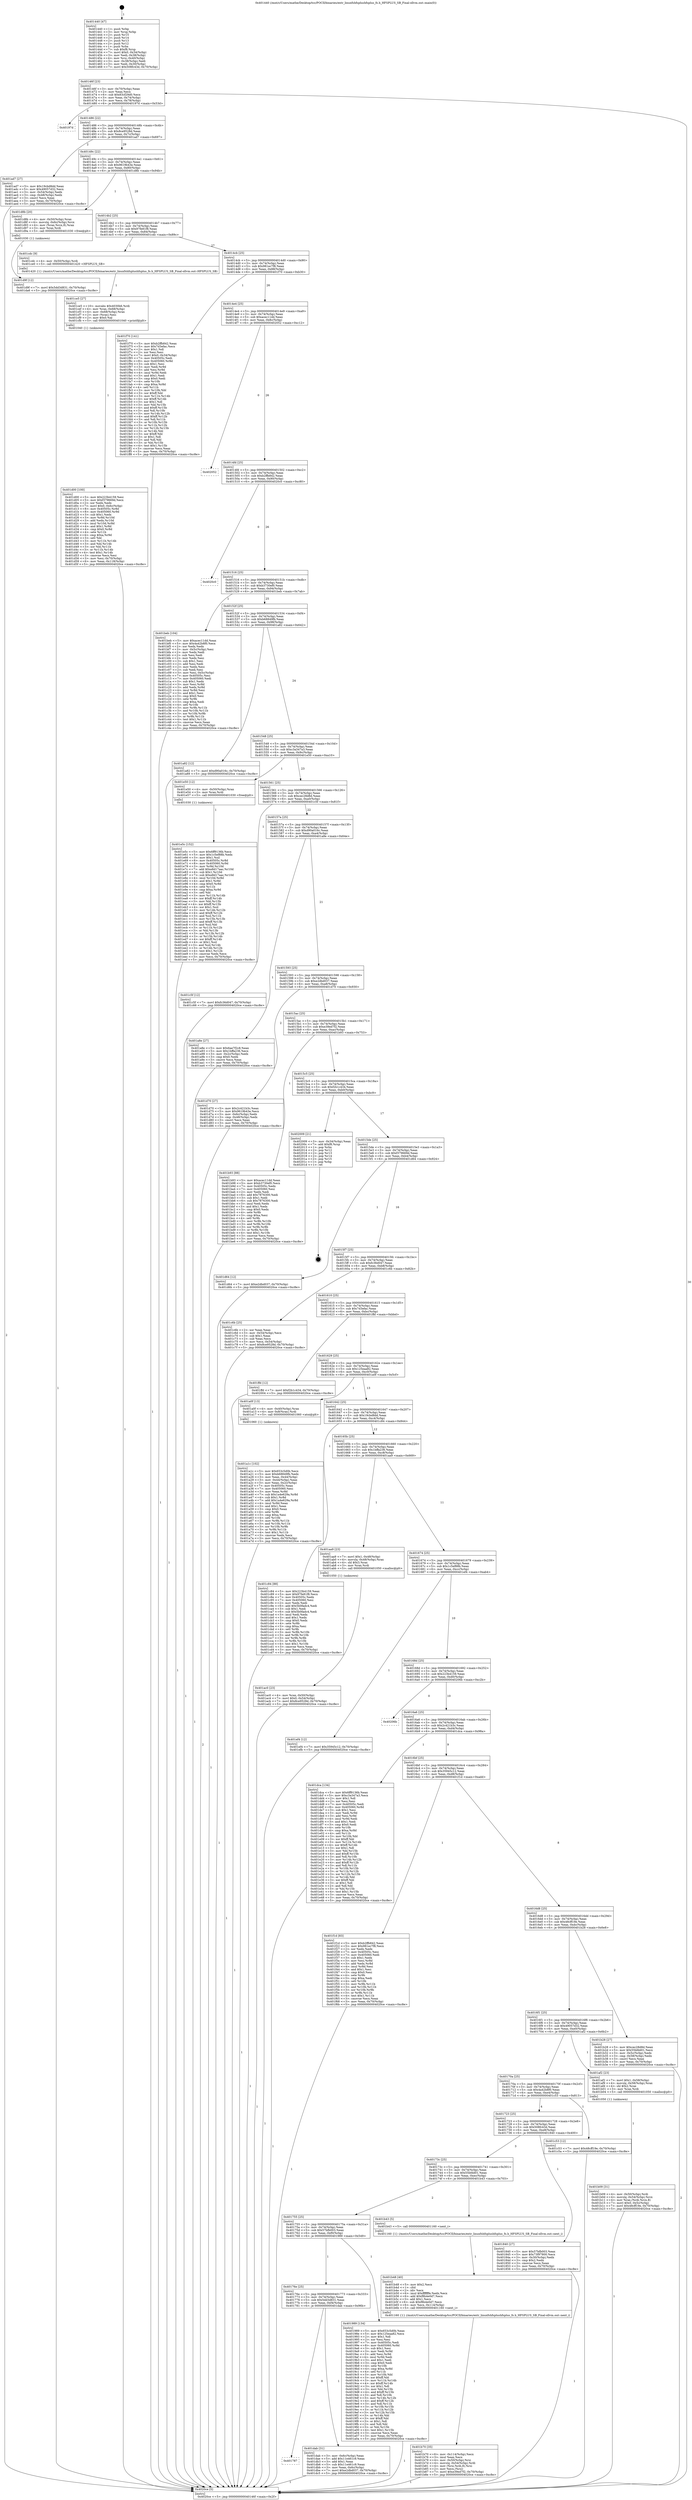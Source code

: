 digraph "0x401440" {
  label = "0x401440 (/mnt/c/Users/mathe/Desktop/tcc/POCII/binaries/extr_linuxfshfsplushfsplus_fs.h_HFSPLUS_SB_Final-ollvm.out::main(0))"
  labelloc = "t"
  node[shape=record]

  Entry [label="",width=0.3,height=0.3,shape=circle,fillcolor=black,style=filled]
  "0x40146f" [label="{
     0x40146f [23]\l
     | [instrs]\l
     &nbsp;&nbsp;0x40146f \<+3\>: mov -0x70(%rbp),%eax\l
     &nbsp;&nbsp;0x401472 \<+2\>: mov %eax,%ecx\l
     &nbsp;&nbsp;0x401474 \<+6\>: sub $0x83cf29d0,%ecx\l
     &nbsp;&nbsp;0x40147a \<+3\>: mov %eax,-0x74(%rbp)\l
     &nbsp;&nbsp;0x40147d \<+3\>: mov %ecx,-0x78(%rbp)\l
     &nbsp;&nbsp;0x401480 \<+6\>: je 000000000040197d \<main+0x53d\>\l
  }"]
  "0x40197d" [label="{
     0x40197d\l
  }", style=dashed]
  "0x401486" [label="{
     0x401486 [22]\l
     | [instrs]\l
     &nbsp;&nbsp;0x401486 \<+5\>: jmp 000000000040148b \<main+0x4b\>\l
     &nbsp;&nbsp;0x40148b \<+3\>: mov -0x74(%rbp),%eax\l
     &nbsp;&nbsp;0x40148e \<+5\>: sub $0x8ce9528d,%eax\l
     &nbsp;&nbsp;0x401493 \<+3\>: mov %eax,-0x7c(%rbp)\l
     &nbsp;&nbsp;0x401496 \<+6\>: je 0000000000401ad7 \<main+0x697\>\l
  }"]
  Exit [label="",width=0.3,height=0.3,shape=circle,fillcolor=black,style=filled,peripheries=2]
  "0x401ad7" [label="{
     0x401ad7 [27]\l
     | [instrs]\l
     &nbsp;&nbsp;0x401ad7 \<+5\>: mov $0x19cbd8dd,%eax\l
     &nbsp;&nbsp;0x401adc \<+5\>: mov $0x49057d32,%ecx\l
     &nbsp;&nbsp;0x401ae1 \<+3\>: mov -0x54(%rbp),%edx\l
     &nbsp;&nbsp;0x401ae4 \<+3\>: cmp -0x48(%rbp),%edx\l
     &nbsp;&nbsp;0x401ae7 \<+3\>: cmovl %ecx,%eax\l
     &nbsp;&nbsp;0x401aea \<+3\>: mov %eax,-0x70(%rbp)\l
     &nbsp;&nbsp;0x401aed \<+5\>: jmp 00000000004020ce \<main+0xc8e\>\l
  }"]
  "0x40149c" [label="{
     0x40149c [22]\l
     | [instrs]\l
     &nbsp;&nbsp;0x40149c \<+5\>: jmp 00000000004014a1 \<main+0x61\>\l
     &nbsp;&nbsp;0x4014a1 \<+3\>: mov -0x74(%rbp),%eax\l
     &nbsp;&nbsp;0x4014a4 \<+5\>: sub $0x9619b43e,%eax\l
     &nbsp;&nbsp;0x4014a9 \<+3\>: mov %eax,-0x80(%rbp)\l
     &nbsp;&nbsp;0x4014ac \<+6\>: je 0000000000401d8b \<main+0x94b\>\l
  }"]
  "0x401e5c" [label="{
     0x401e5c [152]\l
     | [instrs]\l
     &nbsp;&nbsp;0x401e5c \<+5\>: mov $0x6ff9136b,%ecx\l
     &nbsp;&nbsp;0x401e61 \<+5\>: mov $0x1c5ef88b,%edx\l
     &nbsp;&nbsp;0x401e66 \<+3\>: mov $0x1,%sil\l
     &nbsp;&nbsp;0x401e69 \<+8\>: mov 0x40505c,%r8d\l
     &nbsp;&nbsp;0x401e71 \<+8\>: mov 0x405060,%r9d\l
     &nbsp;&nbsp;0x401e79 \<+3\>: mov %r8d,%r10d\l
     &nbsp;&nbsp;0x401e7c \<+7\>: add $0xe8d17aac,%r10d\l
     &nbsp;&nbsp;0x401e83 \<+4\>: sub $0x1,%r10d\l
     &nbsp;&nbsp;0x401e87 \<+7\>: sub $0xe8d17aac,%r10d\l
     &nbsp;&nbsp;0x401e8e \<+4\>: imul %r10d,%r8d\l
     &nbsp;&nbsp;0x401e92 \<+4\>: and $0x1,%r8d\l
     &nbsp;&nbsp;0x401e96 \<+4\>: cmp $0x0,%r8d\l
     &nbsp;&nbsp;0x401e9a \<+4\>: sete %r11b\l
     &nbsp;&nbsp;0x401e9e \<+4\>: cmp $0xa,%r9d\l
     &nbsp;&nbsp;0x401ea2 \<+3\>: setl %bl\l
     &nbsp;&nbsp;0x401ea5 \<+3\>: mov %r11b,%r14b\l
     &nbsp;&nbsp;0x401ea8 \<+4\>: xor $0xff,%r14b\l
     &nbsp;&nbsp;0x401eac \<+3\>: mov %bl,%r15b\l
     &nbsp;&nbsp;0x401eaf \<+4\>: xor $0xff,%r15b\l
     &nbsp;&nbsp;0x401eb3 \<+4\>: xor $0x1,%sil\l
     &nbsp;&nbsp;0x401eb7 \<+3\>: mov %r14b,%r12b\l
     &nbsp;&nbsp;0x401eba \<+4\>: and $0xff,%r12b\l
     &nbsp;&nbsp;0x401ebe \<+3\>: and %sil,%r11b\l
     &nbsp;&nbsp;0x401ec1 \<+3\>: mov %r15b,%r13b\l
     &nbsp;&nbsp;0x401ec4 \<+4\>: and $0xff,%r13b\l
     &nbsp;&nbsp;0x401ec8 \<+3\>: and %sil,%bl\l
     &nbsp;&nbsp;0x401ecb \<+3\>: or %r11b,%r12b\l
     &nbsp;&nbsp;0x401ece \<+3\>: or %bl,%r13b\l
     &nbsp;&nbsp;0x401ed1 \<+3\>: xor %r13b,%r12b\l
     &nbsp;&nbsp;0x401ed4 \<+3\>: or %r15b,%r14b\l
     &nbsp;&nbsp;0x401ed7 \<+4\>: xor $0xff,%r14b\l
     &nbsp;&nbsp;0x401edb \<+4\>: or $0x1,%sil\l
     &nbsp;&nbsp;0x401edf \<+3\>: and %sil,%r14b\l
     &nbsp;&nbsp;0x401ee2 \<+3\>: or %r14b,%r12b\l
     &nbsp;&nbsp;0x401ee5 \<+4\>: test $0x1,%r12b\l
     &nbsp;&nbsp;0x401ee9 \<+3\>: cmovne %edx,%ecx\l
     &nbsp;&nbsp;0x401eec \<+3\>: mov %ecx,-0x70(%rbp)\l
     &nbsp;&nbsp;0x401eef \<+5\>: jmp 00000000004020ce \<main+0xc8e\>\l
  }"]
  "0x401d8b" [label="{
     0x401d8b [20]\l
     | [instrs]\l
     &nbsp;&nbsp;0x401d8b \<+4\>: mov -0x50(%rbp),%rax\l
     &nbsp;&nbsp;0x401d8f \<+4\>: movslq -0x6c(%rbp),%rcx\l
     &nbsp;&nbsp;0x401d93 \<+4\>: mov (%rax,%rcx,8),%rax\l
     &nbsp;&nbsp;0x401d97 \<+3\>: mov %rax,%rdi\l
     &nbsp;&nbsp;0x401d9a \<+5\>: call 0000000000401030 \<free@plt\>\l
     | [calls]\l
     &nbsp;&nbsp;0x401030 \{1\} (unknown)\l
  }"]
  "0x4014b2" [label="{
     0x4014b2 [25]\l
     | [instrs]\l
     &nbsp;&nbsp;0x4014b2 \<+5\>: jmp 00000000004014b7 \<main+0x77\>\l
     &nbsp;&nbsp;0x4014b7 \<+3\>: mov -0x74(%rbp),%eax\l
     &nbsp;&nbsp;0x4014ba \<+5\>: sub $0x97fe81f8,%eax\l
     &nbsp;&nbsp;0x4014bf \<+6\>: mov %eax,-0x84(%rbp)\l
     &nbsp;&nbsp;0x4014c5 \<+6\>: je 0000000000401cdc \<main+0x89c\>\l
  }"]
  "0x401787" [label="{
     0x401787\l
  }", style=dashed]
  "0x401cdc" [label="{
     0x401cdc [9]\l
     | [instrs]\l
     &nbsp;&nbsp;0x401cdc \<+4\>: mov -0x50(%rbp),%rdi\l
     &nbsp;&nbsp;0x401ce0 \<+5\>: call 0000000000401420 \<HFSPLUS_SB\>\l
     | [calls]\l
     &nbsp;&nbsp;0x401420 \{1\} (/mnt/c/Users/mathe/Desktop/tcc/POCII/binaries/extr_linuxfshfsplushfsplus_fs.h_HFSPLUS_SB_Final-ollvm.out::HFSPLUS_SB)\l
  }"]
  "0x4014cb" [label="{
     0x4014cb [25]\l
     | [instrs]\l
     &nbsp;&nbsp;0x4014cb \<+5\>: jmp 00000000004014d0 \<main+0x90\>\l
     &nbsp;&nbsp;0x4014d0 \<+3\>: mov -0x74(%rbp),%eax\l
     &nbsp;&nbsp;0x4014d3 \<+5\>: sub $0x981ec7f8,%eax\l
     &nbsp;&nbsp;0x4014d8 \<+6\>: mov %eax,-0x88(%rbp)\l
     &nbsp;&nbsp;0x4014de \<+6\>: je 0000000000401f70 \<main+0xb30\>\l
  }"]
  "0x401dab" [label="{
     0x401dab [31]\l
     | [instrs]\l
     &nbsp;&nbsp;0x401dab \<+3\>: mov -0x6c(%rbp),%eax\l
     &nbsp;&nbsp;0x401dae \<+5\>: add $0x11e461c9,%eax\l
     &nbsp;&nbsp;0x401db3 \<+3\>: add $0x1,%eax\l
     &nbsp;&nbsp;0x401db6 \<+5\>: sub $0x11e461c9,%eax\l
     &nbsp;&nbsp;0x401dbb \<+3\>: mov %eax,-0x6c(%rbp)\l
     &nbsp;&nbsp;0x401dbe \<+7\>: movl $0xe2dbd037,-0x70(%rbp)\l
     &nbsp;&nbsp;0x401dc5 \<+5\>: jmp 00000000004020ce \<main+0xc8e\>\l
  }"]
  "0x401f70" [label="{
     0x401f70 [141]\l
     | [instrs]\l
     &nbsp;&nbsp;0x401f70 \<+5\>: mov $0xb2ffb842,%eax\l
     &nbsp;&nbsp;0x401f75 \<+5\>: mov $0x7d3efac,%ecx\l
     &nbsp;&nbsp;0x401f7a \<+2\>: mov $0x1,%dl\l
     &nbsp;&nbsp;0x401f7c \<+2\>: xor %esi,%esi\l
     &nbsp;&nbsp;0x401f7e \<+7\>: movl $0x0,-0x34(%rbp)\l
     &nbsp;&nbsp;0x401f85 \<+7\>: mov 0x40505c,%edi\l
     &nbsp;&nbsp;0x401f8c \<+8\>: mov 0x405060,%r8d\l
     &nbsp;&nbsp;0x401f94 \<+3\>: sub $0x1,%esi\l
     &nbsp;&nbsp;0x401f97 \<+3\>: mov %edi,%r9d\l
     &nbsp;&nbsp;0x401f9a \<+3\>: add %esi,%r9d\l
     &nbsp;&nbsp;0x401f9d \<+4\>: imul %r9d,%edi\l
     &nbsp;&nbsp;0x401fa1 \<+3\>: and $0x1,%edi\l
     &nbsp;&nbsp;0x401fa4 \<+3\>: cmp $0x0,%edi\l
     &nbsp;&nbsp;0x401fa7 \<+4\>: sete %r10b\l
     &nbsp;&nbsp;0x401fab \<+4\>: cmp $0xa,%r8d\l
     &nbsp;&nbsp;0x401faf \<+4\>: setl %r11b\l
     &nbsp;&nbsp;0x401fb3 \<+3\>: mov %r10b,%bl\l
     &nbsp;&nbsp;0x401fb6 \<+3\>: xor $0xff,%bl\l
     &nbsp;&nbsp;0x401fb9 \<+3\>: mov %r11b,%r14b\l
     &nbsp;&nbsp;0x401fbc \<+4\>: xor $0xff,%r14b\l
     &nbsp;&nbsp;0x401fc0 \<+3\>: xor $0x1,%dl\l
     &nbsp;&nbsp;0x401fc3 \<+3\>: mov %bl,%r15b\l
     &nbsp;&nbsp;0x401fc6 \<+4\>: and $0xff,%r15b\l
     &nbsp;&nbsp;0x401fca \<+3\>: and %dl,%r10b\l
     &nbsp;&nbsp;0x401fcd \<+3\>: mov %r14b,%r12b\l
     &nbsp;&nbsp;0x401fd0 \<+4\>: and $0xff,%r12b\l
     &nbsp;&nbsp;0x401fd4 \<+3\>: and %dl,%r11b\l
     &nbsp;&nbsp;0x401fd7 \<+3\>: or %r10b,%r15b\l
     &nbsp;&nbsp;0x401fda \<+3\>: or %r11b,%r12b\l
     &nbsp;&nbsp;0x401fdd \<+3\>: xor %r12b,%r15b\l
     &nbsp;&nbsp;0x401fe0 \<+3\>: or %r14b,%bl\l
     &nbsp;&nbsp;0x401fe3 \<+3\>: xor $0xff,%bl\l
     &nbsp;&nbsp;0x401fe6 \<+3\>: or $0x1,%dl\l
     &nbsp;&nbsp;0x401fe9 \<+2\>: and %dl,%bl\l
     &nbsp;&nbsp;0x401feb \<+3\>: or %bl,%r15b\l
     &nbsp;&nbsp;0x401fee \<+4\>: test $0x1,%r15b\l
     &nbsp;&nbsp;0x401ff2 \<+3\>: cmovne %ecx,%eax\l
     &nbsp;&nbsp;0x401ff5 \<+3\>: mov %eax,-0x70(%rbp)\l
     &nbsp;&nbsp;0x401ff8 \<+5\>: jmp 00000000004020ce \<main+0xc8e\>\l
  }"]
  "0x4014e4" [label="{
     0x4014e4 [25]\l
     | [instrs]\l
     &nbsp;&nbsp;0x4014e4 \<+5\>: jmp 00000000004014e9 \<main+0xa9\>\l
     &nbsp;&nbsp;0x4014e9 \<+3\>: mov -0x74(%rbp),%eax\l
     &nbsp;&nbsp;0x4014ec \<+5\>: sub $0xacec11dd,%eax\l
     &nbsp;&nbsp;0x4014f1 \<+6\>: mov %eax,-0x8c(%rbp)\l
     &nbsp;&nbsp;0x4014f7 \<+6\>: je 0000000000402052 \<main+0xc12\>\l
  }"]
  "0x401d9f" [label="{
     0x401d9f [12]\l
     | [instrs]\l
     &nbsp;&nbsp;0x401d9f \<+7\>: movl $0x5dd3d831,-0x70(%rbp)\l
     &nbsp;&nbsp;0x401da6 \<+5\>: jmp 00000000004020ce \<main+0xc8e\>\l
  }"]
  "0x402052" [label="{
     0x402052\l
  }", style=dashed]
  "0x4014fd" [label="{
     0x4014fd [25]\l
     | [instrs]\l
     &nbsp;&nbsp;0x4014fd \<+5\>: jmp 0000000000401502 \<main+0xc2\>\l
     &nbsp;&nbsp;0x401502 \<+3\>: mov -0x74(%rbp),%eax\l
     &nbsp;&nbsp;0x401505 \<+5\>: sub $0xb2ffb842,%eax\l
     &nbsp;&nbsp;0x40150a \<+6\>: mov %eax,-0x90(%rbp)\l
     &nbsp;&nbsp;0x401510 \<+6\>: je 00000000004020c0 \<main+0xc80\>\l
  }"]
  "0x401d00" [label="{
     0x401d00 [100]\l
     | [instrs]\l
     &nbsp;&nbsp;0x401d00 \<+5\>: mov $0x223b4159,%esi\l
     &nbsp;&nbsp;0x401d05 \<+5\>: mov $0xf379669d,%ecx\l
     &nbsp;&nbsp;0x401d0a \<+2\>: xor %edx,%edx\l
     &nbsp;&nbsp;0x401d0c \<+7\>: movl $0x0,-0x6c(%rbp)\l
     &nbsp;&nbsp;0x401d13 \<+8\>: mov 0x40505c,%r8d\l
     &nbsp;&nbsp;0x401d1b \<+8\>: mov 0x405060,%r9d\l
     &nbsp;&nbsp;0x401d23 \<+3\>: sub $0x1,%edx\l
     &nbsp;&nbsp;0x401d26 \<+3\>: mov %r8d,%r10d\l
     &nbsp;&nbsp;0x401d29 \<+3\>: add %edx,%r10d\l
     &nbsp;&nbsp;0x401d2c \<+4\>: imul %r10d,%r8d\l
     &nbsp;&nbsp;0x401d30 \<+4\>: and $0x1,%r8d\l
     &nbsp;&nbsp;0x401d34 \<+4\>: cmp $0x0,%r8d\l
     &nbsp;&nbsp;0x401d38 \<+4\>: sete %r11b\l
     &nbsp;&nbsp;0x401d3c \<+4\>: cmp $0xa,%r9d\l
     &nbsp;&nbsp;0x401d40 \<+3\>: setl %bl\l
     &nbsp;&nbsp;0x401d43 \<+3\>: mov %r11b,%r14b\l
     &nbsp;&nbsp;0x401d46 \<+3\>: and %bl,%r14b\l
     &nbsp;&nbsp;0x401d49 \<+3\>: xor %bl,%r11b\l
     &nbsp;&nbsp;0x401d4c \<+3\>: or %r11b,%r14b\l
     &nbsp;&nbsp;0x401d4f \<+4\>: test $0x1,%r14b\l
     &nbsp;&nbsp;0x401d53 \<+3\>: cmovne %ecx,%esi\l
     &nbsp;&nbsp;0x401d56 \<+3\>: mov %esi,-0x70(%rbp)\l
     &nbsp;&nbsp;0x401d59 \<+6\>: mov %eax,-0x118(%rbp)\l
     &nbsp;&nbsp;0x401d5f \<+5\>: jmp 00000000004020ce \<main+0xc8e\>\l
  }"]
  "0x4020c0" [label="{
     0x4020c0\l
  }", style=dashed]
  "0x401516" [label="{
     0x401516 [25]\l
     | [instrs]\l
     &nbsp;&nbsp;0x401516 \<+5\>: jmp 000000000040151b \<main+0xdb\>\l
     &nbsp;&nbsp;0x40151b \<+3\>: mov -0x74(%rbp),%eax\l
     &nbsp;&nbsp;0x40151e \<+5\>: sub $0xb3730ef0,%eax\l
     &nbsp;&nbsp;0x401523 \<+6\>: mov %eax,-0x94(%rbp)\l
     &nbsp;&nbsp;0x401529 \<+6\>: je 0000000000401beb \<main+0x7ab\>\l
  }"]
  "0x401ce5" [label="{
     0x401ce5 [27]\l
     | [instrs]\l
     &nbsp;&nbsp;0x401ce5 \<+10\>: movabs $0x4030b6,%rdi\l
     &nbsp;&nbsp;0x401cef \<+4\>: mov %rax,-0x68(%rbp)\l
     &nbsp;&nbsp;0x401cf3 \<+4\>: mov -0x68(%rbp),%rax\l
     &nbsp;&nbsp;0x401cf7 \<+2\>: mov (%rax),%esi\l
     &nbsp;&nbsp;0x401cf9 \<+2\>: mov $0x0,%al\l
     &nbsp;&nbsp;0x401cfb \<+5\>: call 0000000000401040 \<printf@plt\>\l
     | [calls]\l
     &nbsp;&nbsp;0x401040 \{1\} (unknown)\l
  }"]
  "0x401beb" [label="{
     0x401beb [104]\l
     | [instrs]\l
     &nbsp;&nbsp;0x401beb \<+5\>: mov $0xacec11dd,%eax\l
     &nbsp;&nbsp;0x401bf0 \<+5\>: mov $0x4a42b8f0,%ecx\l
     &nbsp;&nbsp;0x401bf5 \<+2\>: xor %edx,%edx\l
     &nbsp;&nbsp;0x401bf7 \<+3\>: mov -0x5c(%rbp),%esi\l
     &nbsp;&nbsp;0x401bfa \<+2\>: mov %edx,%edi\l
     &nbsp;&nbsp;0x401bfc \<+2\>: sub %esi,%edi\l
     &nbsp;&nbsp;0x401bfe \<+2\>: mov %edx,%esi\l
     &nbsp;&nbsp;0x401c00 \<+3\>: sub $0x1,%esi\l
     &nbsp;&nbsp;0x401c03 \<+2\>: add %esi,%edi\l
     &nbsp;&nbsp;0x401c05 \<+2\>: mov %edx,%esi\l
     &nbsp;&nbsp;0x401c07 \<+2\>: sub %edi,%esi\l
     &nbsp;&nbsp;0x401c09 \<+3\>: mov %esi,-0x5c(%rbp)\l
     &nbsp;&nbsp;0x401c0c \<+7\>: mov 0x40505c,%esi\l
     &nbsp;&nbsp;0x401c13 \<+7\>: mov 0x405060,%edi\l
     &nbsp;&nbsp;0x401c1a \<+3\>: sub $0x1,%edx\l
     &nbsp;&nbsp;0x401c1d \<+3\>: mov %esi,%r8d\l
     &nbsp;&nbsp;0x401c20 \<+3\>: add %edx,%r8d\l
     &nbsp;&nbsp;0x401c23 \<+4\>: imul %r8d,%esi\l
     &nbsp;&nbsp;0x401c27 \<+3\>: and $0x1,%esi\l
     &nbsp;&nbsp;0x401c2a \<+3\>: cmp $0x0,%esi\l
     &nbsp;&nbsp;0x401c2d \<+4\>: sete %r9b\l
     &nbsp;&nbsp;0x401c31 \<+3\>: cmp $0xa,%edi\l
     &nbsp;&nbsp;0x401c34 \<+4\>: setl %r10b\l
     &nbsp;&nbsp;0x401c38 \<+3\>: mov %r9b,%r11b\l
     &nbsp;&nbsp;0x401c3b \<+3\>: and %r10b,%r11b\l
     &nbsp;&nbsp;0x401c3e \<+3\>: xor %r10b,%r9b\l
     &nbsp;&nbsp;0x401c41 \<+3\>: or %r9b,%r11b\l
     &nbsp;&nbsp;0x401c44 \<+4\>: test $0x1,%r11b\l
     &nbsp;&nbsp;0x401c48 \<+3\>: cmovne %ecx,%eax\l
     &nbsp;&nbsp;0x401c4b \<+3\>: mov %eax,-0x70(%rbp)\l
     &nbsp;&nbsp;0x401c4e \<+5\>: jmp 00000000004020ce \<main+0xc8e\>\l
  }"]
  "0x40152f" [label="{
     0x40152f [25]\l
     | [instrs]\l
     &nbsp;&nbsp;0x40152f \<+5\>: jmp 0000000000401534 \<main+0xf4\>\l
     &nbsp;&nbsp;0x401534 \<+3\>: mov -0x74(%rbp),%eax\l
     &nbsp;&nbsp;0x401537 \<+5\>: sub $0xb68849fb,%eax\l
     &nbsp;&nbsp;0x40153c \<+6\>: mov %eax,-0x98(%rbp)\l
     &nbsp;&nbsp;0x401542 \<+6\>: je 0000000000401a82 \<main+0x642\>\l
  }"]
  "0x401b70" [label="{
     0x401b70 [35]\l
     | [instrs]\l
     &nbsp;&nbsp;0x401b70 \<+6\>: mov -0x114(%rbp),%ecx\l
     &nbsp;&nbsp;0x401b76 \<+3\>: imul %eax,%ecx\l
     &nbsp;&nbsp;0x401b79 \<+4\>: mov -0x50(%rbp),%rsi\l
     &nbsp;&nbsp;0x401b7d \<+4\>: movslq -0x54(%rbp),%rdi\l
     &nbsp;&nbsp;0x401b81 \<+4\>: mov (%rsi,%rdi,8),%rsi\l
     &nbsp;&nbsp;0x401b85 \<+2\>: mov %ecx,(%rsi)\l
     &nbsp;&nbsp;0x401b87 \<+7\>: movl $0xe39ed7f2,-0x70(%rbp)\l
     &nbsp;&nbsp;0x401b8e \<+5\>: jmp 00000000004020ce \<main+0xc8e\>\l
  }"]
  "0x401a82" [label="{
     0x401a82 [12]\l
     | [instrs]\l
     &nbsp;&nbsp;0x401a82 \<+7\>: movl $0xd90a016c,-0x70(%rbp)\l
     &nbsp;&nbsp;0x401a89 \<+5\>: jmp 00000000004020ce \<main+0xc8e\>\l
  }"]
  "0x401548" [label="{
     0x401548 [25]\l
     | [instrs]\l
     &nbsp;&nbsp;0x401548 \<+5\>: jmp 000000000040154d \<main+0x10d\>\l
     &nbsp;&nbsp;0x40154d \<+3\>: mov -0x74(%rbp),%eax\l
     &nbsp;&nbsp;0x401550 \<+5\>: sub $0xc3a347a3,%eax\l
     &nbsp;&nbsp;0x401555 \<+6\>: mov %eax,-0x9c(%rbp)\l
     &nbsp;&nbsp;0x40155b \<+6\>: je 0000000000401e50 \<main+0xa10\>\l
  }"]
  "0x401b48" [label="{
     0x401b48 [40]\l
     | [instrs]\l
     &nbsp;&nbsp;0x401b48 \<+5\>: mov $0x2,%ecx\l
     &nbsp;&nbsp;0x401b4d \<+1\>: cltd\l
     &nbsp;&nbsp;0x401b4e \<+2\>: idiv %ecx\l
     &nbsp;&nbsp;0x401b50 \<+6\>: imul $0xfffffffe,%edx,%ecx\l
     &nbsp;&nbsp;0x401b56 \<+6\>: add $0xf8b4e0d7,%ecx\l
     &nbsp;&nbsp;0x401b5c \<+3\>: add $0x1,%ecx\l
     &nbsp;&nbsp;0x401b5f \<+6\>: sub $0xf8b4e0d7,%ecx\l
     &nbsp;&nbsp;0x401b65 \<+6\>: mov %ecx,-0x114(%rbp)\l
     &nbsp;&nbsp;0x401b6b \<+5\>: call 0000000000401160 \<next_i\>\l
     | [calls]\l
     &nbsp;&nbsp;0x401160 \{1\} (/mnt/c/Users/mathe/Desktop/tcc/POCII/binaries/extr_linuxfshfsplushfsplus_fs.h_HFSPLUS_SB_Final-ollvm.out::next_i)\l
  }"]
  "0x401e50" [label="{
     0x401e50 [12]\l
     | [instrs]\l
     &nbsp;&nbsp;0x401e50 \<+4\>: mov -0x50(%rbp),%rax\l
     &nbsp;&nbsp;0x401e54 \<+3\>: mov %rax,%rdi\l
     &nbsp;&nbsp;0x401e57 \<+5\>: call 0000000000401030 \<free@plt\>\l
     | [calls]\l
     &nbsp;&nbsp;0x401030 \{1\} (unknown)\l
  }"]
  "0x401561" [label="{
     0x401561 [25]\l
     | [instrs]\l
     &nbsp;&nbsp;0x401561 \<+5\>: jmp 0000000000401566 \<main+0x126\>\l
     &nbsp;&nbsp;0x401566 \<+3\>: mov -0x74(%rbp),%eax\l
     &nbsp;&nbsp;0x401569 \<+5\>: sub $0xcec28d8d,%eax\l
     &nbsp;&nbsp;0x40156e \<+6\>: mov %eax,-0xa0(%rbp)\l
     &nbsp;&nbsp;0x401574 \<+6\>: je 0000000000401c5f \<main+0x81f\>\l
  }"]
  "0x401b09" [label="{
     0x401b09 [31]\l
     | [instrs]\l
     &nbsp;&nbsp;0x401b09 \<+4\>: mov -0x50(%rbp),%rdi\l
     &nbsp;&nbsp;0x401b0d \<+4\>: movslq -0x54(%rbp),%rcx\l
     &nbsp;&nbsp;0x401b11 \<+4\>: mov %rax,(%rdi,%rcx,8)\l
     &nbsp;&nbsp;0x401b15 \<+7\>: movl $0x0,-0x5c(%rbp)\l
     &nbsp;&nbsp;0x401b1c \<+7\>: movl $0x48cff19e,-0x70(%rbp)\l
     &nbsp;&nbsp;0x401b23 \<+5\>: jmp 00000000004020ce \<main+0xc8e\>\l
  }"]
  "0x401c5f" [label="{
     0x401c5f [12]\l
     | [instrs]\l
     &nbsp;&nbsp;0x401c5f \<+7\>: movl $0xfc36d047,-0x70(%rbp)\l
     &nbsp;&nbsp;0x401c66 \<+5\>: jmp 00000000004020ce \<main+0xc8e\>\l
  }"]
  "0x40157a" [label="{
     0x40157a [25]\l
     | [instrs]\l
     &nbsp;&nbsp;0x40157a \<+5\>: jmp 000000000040157f \<main+0x13f\>\l
     &nbsp;&nbsp;0x40157f \<+3\>: mov -0x74(%rbp),%eax\l
     &nbsp;&nbsp;0x401582 \<+5\>: sub $0xd90a016c,%eax\l
     &nbsp;&nbsp;0x401587 \<+6\>: mov %eax,-0xa4(%rbp)\l
     &nbsp;&nbsp;0x40158d \<+6\>: je 0000000000401a8e \<main+0x64e\>\l
  }"]
  "0x401ac0" [label="{
     0x401ac0 [23]\l
     | [instrs]\l
     &nbsp;&nbsp;0x401ac0 \<+4\>: mov %rax,-0x50(%rbp)\l
     &nbsp;&nbsp;0x401ac4 \<+7\>: movl $0x0,-0x54(%rbp)\l
     &nbsp;&nbsp;0x401acb \<+7\>: movl $0x8ce9528d,-0x70(%rbp)\l
     &nbsp;&nbsp;0x401ad2 \<+5\>: jmp 00000000004020ce \<main+0xc8e\>\l
  }"]
  "0x401a8e" [label="{
     0x401a8e [27]\l
     | [instrs]\l
     &nbsp;&nbsp;0x401a8e \<+5\>: mov $0x6ae7f2c8,%eax\l
     &nbsp;&nbsp;0x401a93 \<+5\>: mov $0x1bffa236,%ecx\l
     &nbsp;&nbsp;0x401a98 \<+3\>: mov -0x2c(%rbp),%edx\l
     &nbsp;&nbsp;0x401a9b \<+3\>: cmp $0x0,%edx\l
     &nbsp;&nbsp;0x401a9e \<+3\>: cmove %ecx,%eax\l
     &nbsp;&nbsp;0x401aa1 \<+3\>: mov %eax,-0x70(%rbp)\l
     &nbsp;&nbsp;0x401aa4 \<+5\>: jmp 00000000004020ce \<main+0xc8e\>\l
  }"]
  "0x401593" [label="{
     0x401593 [25]\l
     | [instrs]\l
     &nbsp;&nbsp;0x401593 \<+5\>: jmp 0000000000401598 \<main+0x158\>\l
     &nbsp;&nbsp;0x401598 \<+3\>: mov -0x74(%rbp),%eax\l
     &nbsp;&nbsp;0x40159b \<+5\>: sub $0xe2dbd037,%eax\l
     &nbsp;&nbsp;0x4015a0 \<+6\>: mov %eax,-0xa8(%rbp)\l
     &nbsp;&nbsp;0x4015a6 \<+6\>: je 0000000000401d70 \<main+0x930\>\l
  }"]
  "0x401a1c" [label="{
     0x401a1c [102]\l
     | [instrs]\l
     &nbsp;&nbsp;0x401a1c \<+5\>: mov $0x653c5d0b,%ecx\l
     &nbsp;&nbsp;0x401a21 \<+5\>: mov $0xb68849fb,%edx\l
     &nbsp;&nbsp;0x401a26 \<+3\>: mov %eax,-0x44(%rbp)\l
     &nbsp;&nbsp;0x401a29 \<+3\>: mov -0x44(%rbp),%eax\l
     &nbsp;&nbsp;0x401a2c \<+3\>: mov %eax,-0x2c(%rbp)\l
     &nbsp;&nbsp;0x401a2f \<+7\>: mov 0x40505c,%eax\l
     &nbsp;&nbsp;0x401a36 \<+7\>: mov 0x405060,%esi\l
     &nbsp;&nbsp;0x401a3d \<+3\>: mov %eax,%r8d\l
     &nbsp;&nbsp;0x401a40 \<+7\>: sub $0x1a4e629a,%r8d\l
     &nbsp;&nbsp;0x401a47 \<+4\>: sub $0x1,%r8d\l
     &nbsp;&nbsp;0x401a4b \<+7\>: add $0x1a4e629a,%r8d\l
     &nbsp;&nbsp;0x401a52 \<+4\>: imul %r8d,%eax\l
     &nbsp;&nbsp;0x401a56 \<+3\>: and $0x1,%eax\l
     &nbsp;&nbsp;0x401a59 \<+3\>: cmp $0x0,%eax\l
     &nbsp;&nbsp;0x401a5c \<+4\>: sete %r9b\l
     &nbsp;&nbsp;0x401a60 \<+3\>: cmp $0xa,%esi\l
     &nbsp;&nbsp;0x401a63 \<+4\>: setl %r10b\l
     &nbsp;&nbsp;0x401a67 \<+3\>: mov %r9b,%r11b\l
     &nbsp;&nbsp;0x401a6a \<+3\>: and %r10b,%r11b\l
     &nbsp;&nbsp;0x401a6d \<+3\>: xor %r10b,%r9b\l
     &nbsp;&nbsp;0x401a70 \<+3\>: or %r9b,%r11b\l
     &nbsp;&nbsp;0x401a73 \<+4\>: test $0x1,%r11b\l
     &nbsp;&nbsp;0x401a77 \<+3\>: cmovne %edx,%ecx\l
     &nbsp;&nbsp;0x401a7a \<+3\>: mov %ecx,-0x70(%rbp)\l
     &nbsp;&nbsp;0x401a7d \<+5\>: jmp 00000000004020ce \<main+0xc8e\>\l
  }"]
  "0x401d70" [label="{
     0x401d70 [27]\l
     | [instrs]\l
     &nbsp;&nbsp;0x401d70 \<+5\>: mov $0x2c421b3c,%eax\l
     &nbsp;&nbsp;0x401d75 \<+5\>: mov $0x9619b43e,%ecx\l
     &nbsp;&nbsp;0x401d7a \<+3\>: mov -0x6c(%rbp),%edx\l
     &nbsp;&nbsp;0x401d7d \<+3\>: cmp -0x48(%rbp),%edx\l
     &nbsp;&nbsp;0x401d80 \<+3\>: cmovl %ecx,%eax\l
     &nbsp;&nbsp;0x401d83 \<+3\>: mov %eax,-0x70(%rbp)\l
     &nbsp;&nbsp;0x401d86 \<+5\>: jmp 00000000004020ce \<main+0xc8e\>\l
  }"]
  "0x4015ac" [label="{
     0x4015ac [25]\l
     | [instrs]\l
     &nbsp;&nbsp;0x4015ac \<+5\>: jmp 00000000004015b1 \<main+0x171\>\l
     &nbsp;&nbsp;0x4015b1 \<+3\>: mov -0x74(%rbp),%eax\l
     &nbsp;&nbsp;0x4015b4 \<+5\>: sub $0xe39ed7f2,%eax\l
     &nbsp;&nbsp;0x4015b9 \<+6\>: mov %eax,-0xac(%rbp)\l
     &nbsp;&nbsp;0x4015bf \<+6\>: je 0000000000401b93 \<main+0x753\>\l
  }"]
  "0x40176e" [label="{
     0x40176e [25]\l
     | [instrs]\l
     &nbsp;&nbsp;0x40176e \<+5\>: jmp 0000000000401773 \<main+0x333\>\l
     &nbsp;&nbsp;0x401773 \<+3\>: mov -0x74(%rbp),%eax\l
     &nbsp;&nbsp;0x401776 \<+5\>: sub $0x5dd3d831,%eax\l
     &nbsp;&nbsp;0x40177b \<+6\>: mov %eax,-0xf4(%rbp)\l
     &nbsp;&nbsp;0x401781 \<+6\>: je 0000000000401dab \<main+0x96b\>\l
  }"]
  "0x401b93" [label="{
     0x401b93 [88]\l
     | [instrs]\l
     &nbsp;&nbsp;0x401b93 \<+5\>: mov $0xacec11dd,%eax\l
     &nbsp;&nbsp;0x401b98 \<+5\>: mov $0xb3730ef0,%ecx\l
     &nbsp;&nbsp;0x401b9d \<+7\>: mov 0x40505c,%edx\l
     &nbsp;&nbsp;0x401ba4 \<+7\>: mov 0x405060,%esi\l
     &nbsp;&nbsp;0x401bab \<+2\>: mov %edx,%edi\l
     &nbsp;&nbsp;0x401bad \<+6\>: add $0x7876300,%edi\l
     &nbsp;&nbsp;0x401bb3 \<+3\>: sub $0x1,%edi\l
     &nbsp;&nbsp;0x401bb6 \<+6\>: sub $0x7876300,%edi\l
     &nbsp;&nbsp;0x401bbc \<+3\>: imul %edi,%edx\l
     &nbsp;&nbsp;0x401bbf \<+3\>: and $0x1,%edx\l
     &nbsp;&nbsp;0x401bc2 \<+3\>: cmp $0x0,%edx\l
     &nbsp;&nbsp;0x401bc5 \<+4\>: sete %r8b\l
     &nbsp;&nbsp;0x401bc9 \<+3\>: cmp $0xa,%esi\l
     &nbsp;&nbsp;0x401bcc \<+4\>: setl %r9b\l
     &nbsp;&nbsp;0x401bd0 \<+3\>: mov %r8b,%r10b\l
     &nbsp;&nbsp;0x401bd3 \<+3\>: and %r9b,%r10b\l
     &nbsp;&nbsp;0x401bd6 \<+3\>: xor %r9b,%r8b\l
     &nbsp;&nbsp;0x401bd9 \<+3\>: or %r8b,%r10b\l
     &nbsp;&nbsp;0x401bdc \<+4\>: test $0x1,%r10b\l
     &nbsp;&nbsp;0x401be0 \<+3\>: cmovne %ecx,%eax\l
     &nbsp;&nbsp;0x401be3 \<+3\>: mov %eax,-0x70(%rbp)\l
     &nbsp;&nbsp;0x401be6 \<+5\>: jmp 00000000004020ce \<main+0xc8e\>\l
  }"]
  "0x4015c5" [label="{
     0x4015c5 [25]\l
     | [instrs]\l
     &nbsp;&nbsp;0x4015c5 \<+5\>: jmp 00000000004015ca \<main+0x18a\>\l
     &nbsp;&nbsp;0x4015ca \<+3\>: mov -0x74(%rbp),%eax\l
     &nbsp;&nbsp;0x4015cd \<+5\>: sub $0xf2b1c434,%eax\l
     &nbsp;&nbsp;0x4015d2 \<+6\>: mov %eax,-0xb0(%rbp)\l
     &nbsp;&nbsp;0x4015d8 \<+6\>: je 0000000000402009 \<main+0xbc9\>\l
  }"]
  "0x401989" [label="{
     0x401989 [134]\l
     | [instrs]\l
     &nbsp;&nbsp;0x401989 \<+5\>: mov $0x653c5d0b,%eax\l
     &nbsp;&nbsp;0x40198e \<+5\>: mov $0x125eaa82,%ecx\l
     &nbsp;&nbsp;0x401993 \<+2\>: mov $0x1,%dl\l
     &nbsp;&nbsp;0x401995 \<+2\>: xor %esi,%esi\l
     &nbsp;&nbsp;0x401997 \<+7\>: mov 0x40505c,%edi\l
     &nbsp;&nbsp;0x40199e \<+8\>: mov 0x405060,%r8d\l
     &nbsp;&nbsp;0x4019a6 \<+3\>: sub $0x1,%esi\l
     &nbsp;&nbsp;0x4019a9 \<+3\>: mov %edi,%r9d\l
     &nbsp;&nbsp;0x4019ac \<+3\>: add %esi,%r9d\l
     &nbsp;&nbsp;0x4019af \<+4\>: imul %r9d,%edi\l
     &nbsp;&nbsp;0x4019b3 \<+3\>: and $0x1,%edi\l
     &nbsp;&nbsp;0x4019b6 \<+3\>: cmp $0x0,%edi\l
     &nbsp;&nbsp;0x4019b9 \<+4\>: sete %r10b\l
     &nbsp;&nbsp;0x4019bd \<+4\>: cmp $0xa,%r8d\l
     &nbsp;&nbsp;0x4019c1 \<+4\>: setl %r11b\l
     &nbsp;&nbsp;0x4019c5 \<+3\>: mov %r10b,%bl\l
     &nbsp;&nbsp;0x4019c8 \<+3\>: xor $0xff,%bl\l
     &nbsp;&nbsp;0x4019cb \<+3\>: mov %r11b,%r14b\l
     &nbsp;&nbsp;0x4019ce \<+4\>: xor $0xff,%r14b\l
     &nbsp;&nbsp;0x4019d2 \<+3\>: xor $0x1,%dl\l
     &nbsp;&nbsp;0x4019d5 \<+3\>: mov %bl,%r15b\l
     &nbsp;&nbsp;0x4019d8 \<+4\>: and $0xff,%r15b\l
     &nbsp;&nbsp;0x4019dc \<+3\>: and %dl,%r10b\l
     &nbsp;&nbsp;0x4019df \<+3\>: mov %r14b,%r12b\l
     &nbsp;&nbsp;0x4019e2 \<+4\>: and $0xff,%r12b\l
     &nbsp;&nbsp;0x4019e6 \<+3\>: and %dl,%r11b\l
     &nbsp;&nbsp;0x4019e9 \<+3\>: or %r10b,%r15b\l
     &nbsp;&nbsp;0x4019ec \<+3\>: or %r11b,%r12b\l
     &nbsp;&nbsp;0x4019ef \<+3\>: xor %r12b,%r15b\l
     &nbsp;&nbsp;0x4019f2 \<+3\>: or %r14b,%bl\l
     &nbsp;&nbsp;0x4019f5 \<+3\>: xor $0xff,%bl\l
     &nbsp;&nbsp;0x4019f8 \<+3\>: or $0x1,%dl\l
     &nbsp;&nbsp;0x4019fb \<+2\>: and %dl,%bl\l
     &nbsp;&nbsp;0x4019fd \<+3\>: or %bl,%r15b\l
     &nbsp;&nbsp;0x401a00 \<+4\>: test $0x1,%r15b\l
     &nbsp;&nbsp;0x401a04 \<+3\>: cmovne %ecx,%eax\l
     &nbsp;&nbsp;0x401a07 \<+3\>: mov %eax,-0x70(%rbp)\l
     &nbsp;&nbsp;0x401a0a \<+5\>: jmp 00000000004020ce \<main+0xc8e\>\l
  }"]
  "0x402009" [label="{
     0x402009 [21]\l
     | [instrs]\l
     &nbsp;&nbsp;0x402009 \<+3\>: mov -0x34(%rbp),%eax\l
     &nbsp;&nbsp;0x40200c \<+7\>: add $0xf8,%rsp\l
     &nbsp;&nbsp;0x402013 \<+1\>: pop %rbx\l
     &nbsp;&nbsp;0x402014 \<+2\>: pop %r12\l
     &nbsp;&nbsp;0x402016 \<+2\>: pop %r13\l
     &nbsp;&nbsp;0x402018 \<+2\>: pop %r14\l
     &nbsp;&nbsp;0x40201a \<+2\>: pop %r15\l
     &nbsp;&nbsp;0x40201c \<+1\>: pop %rbp\l
     &nbsp;&nbsp;0x40201d \<+1\>: ret\l
  }"]
  "0x4015de" [label="{
     0x4015de [25]\l
     | [instrs]\l
     &nbsp;&nbsp;0x4015de \<+5\>: jmp 00000000004015e3 \<main+0x1a3\>\l
     &nbsp;&nbsp;0x4015e3 \<+3\>: mov -0x74(%rbp),%eax\l
     &nbsp;&nbsp;0x4015e6 \<+5\>: sub $0xf379669d,%eax\l
     &nbsp;&nbsp;0x4015eb \<+6\>: mov %eax,-0xb4(%rbp)\l
     &nbsp;&nbsp;0x4015f1 \<+6\>: je 0000000000401d64 \<main+0x924\>\l
  }"]
  "0x401755" [label="{
     0x401755 [25]\l
     | [instrs]\l
     &nbsp;&nbsp;0x401755 \<+5\>: jmp 000000000040175a \<main+0x31a\>\l
     &nbsp;&nbsp;0x40175a \<+3\>: mov -0x74(%rbp),%eax\l
     &nbsp;&nbsp;0x40175d \<+5\>: sub $0x57bfb003,%eax\l
     &nbsp;&nbsp;0x401762 \<+6\>: mov %eax,-0xf0(%rbp)\l
     &nbsp;&nbsp;0x401768 \<+6\>: je 0000000000401989 \<main+0x549\>\l
  }"]
  "0x401d64" [label="{
     0x401d64 [12]\l
     | [instrs]\l
     &nbsp;&nbsp;0x401d64 \<+7\>: movl $0xe2dbd037,-0x70(%rbp)\l
     &nbsp;&nbsp;0x401d6b \<+5\>: jmp 00000000004020ce \<main+0xc8e\>\l
  }"]
  "0x4015f7" [label="{
     0x4015f7 [25]\l
     | [instrs]\l
     &nbsp;&nbsp;0x4015f7 \<+5\>: jmp 00000000004015fc \<main+0x1bc\>\l
     &nbsp;&nbsp;0x4015fc \<+3\>: mov -0x74(%rbp),%eax\l
     &nbsp;&nbsp;0x4015ff \<+5\>: sub $0xfc36d047,%eax\l
     &nbsp;&nbsp;0x401604 \<+6\>: mov %eax,-0xb8(%rbp)\l
     &nbsp;&nbsp;0x40160a \<+6\>: je 0000000000401c6b \<main+0x82b\>\l
  }"]
  "0x401b43" [label="{
     0x401b43 [5]\l
     | [instrs]\l
     &nbsp;&nbsp;0x401b43 \<+5\>: call 0000000000401160 \<next_i\>\l
     | [calls]\l
     &nbsp;&nbsp;0x401160 \{1\} (/mnt/c/Users/mathe/Desktop/tcc/POCII/binaries/extr_linuxfshfsplushfsplus_fs.h_HFSPLUS_SB_Final-ollvm.out::next_i)\l
  }"]
  "0x401c6b" [label="{
     0x401c6b [25]\l
     | [instrs]\l
     &nbsp;&nbsp;0x401c6b \<+2\>: xor %eax,%eax\l
     &nbsp;&nbsp;0x401c6d \<+3\>: mov -0x54(%rbp),%ecx\l
     &nbsp;&nbsp;0x401c70 \<+3\>: sub $0x1,%eax\l
     &nbsp;&nbsp;0x401c73 \<+2\>: sub %eax,%ecx\l
     &nbsp;&nbsp;0x401c75 \<+3\>: mov %ecx,-0x54(%rbp)\l
     &nbsp;&nbsp;0x401c78 \<+7\>: movl $0x8ce9528d,-0x70(%rbp)\l
     &nbsp;&nbsp;0x401c7f \<+5\>: jmp 00000000004020ce \<main+0xc8e\>\l
  }"]
  "0x401610" [label="{
     0x401610 [25]\l
     | [instrs]\l
     &nbsp;&nbsp;0x401610 \<+5\>: jmp 0000000000401615 \<main+0x1d5\>\l
     &nbsp;&nbsp;0x401615 \<+3\>: mov -0x74(%rbp),%eax\l
     &nbsp;&nbsp;0x401618 \<+5\>: sub $0x7d3efac,%eax\l
     &nbsp;&nbsp;0x40161d \<+6\>: mov %eax,-0xbc(%rbp)\l
     &nbsp;&nbsp;0x401623 \<+6\>: je 0000000000401ffd \<main+0xbbd\>\l
  }"]
  "0x401440" [label="{
     0x401440 [47]\l
     | [instrs]\l
     &nbsp;&nbsp;0x401440 \<+1\>: push %rbp\l
     &nbsp;&nbsp;0x401441 \<+3\>: mov %rsp,%rbp\l
     &nbsp;&nbsp;0x401444 \<+2\>: push %r15\l
     &nbsp;&nbsp;0x401446 \<+2\>: push %r14\l
     &nbsp;&nbsp;0x401448 \<+2\>: push %r13\l
     &nbsp;&nbsp;0x40144a \<+2\>: push %r12\l
     &nbsp;&nbsp;0x40144c \<+1\>: push %rbx\l
     &nbsp;&nbsp;0x40144d \<+7\>: sub $0xf8,%rsp\l
     &nbsp;&nbsp;0x401454 \<+7\>: movl $0x0,-0x34(%rbp)\l
     &nbsp;&nbsp;0x40145b \<+3\>: mov %edi,-0x38(%rbp)\l
     &nbsp;&nbsp;0x40145e \<+4\>: mov %rsi,-0x40(%rbp)\l
     &nbsp;&nbsp;0x401462 \<+3\>: mov -0x38(%rbp),%edi\l
     &nbsp;&nbsp;0x401465 \<+3\>: mov %edi,-0x30(%rbp)\l
     &nbsp;&nbsp;0x401468 \<+7\>: movl $0x508fc43d,-0x70(%rbp)\l
  }"]
  "0x401ffd" [label="{
     0x401ffd [12]\l
     | [instrs]\l
     &nbsp;&nbsp;0x401ffd \<+7\>: movl $0xf2b1c434,-0x70(%rbp)\l
     &nbsp;&nbsp;0x402004 \<+5\>: jmp 00000000004020ce \<main+0xc8e\>\l
  }"]
  "0x401629" [label="{
     0x401629 [25]\l
     | [instrs]\l
     &nbsp;&nbsp;0x401629 \<+5\>: jmp 000000000040162e \<main+0x1ee\>\l
     &nbsp;&nbsp;0x40162e \<+3\>: mov -0x74(%rbp),%eax\l
     &nbsp;&nbsp;0x401631 \<+5\>: sub $0x125eaa82,%eax\l
     &nbsp;&nbsp;0x401636 \<+6\>: mov %eax,-0xc0(%rbp)\l
     &nbsp;&nbsp;0x40163c \<+6\>: je 0000000000401a0f \<main+0x5cf\>\l
  }"]
  "0x4020ce" [label="{
     0x4020ce [5]\l
     | [instrs]\l
     &nbsp;&nbsp;0x4020ce \<+5\>: jmp 000000000040146f \<main+0x2f\>\l
  }"]
  "0x401a0f" [label="{
     0x401a0f [13]\l
     | [instrs]\l
     &nbsp;&nbsp;0x401a0f \<+4\>: mov -0x40(%rbp),%rax\l
     &nbsp;&nbsp;0x401a13 \<+4\>: mov 0x8(%rax),%rdi\l
     &nbsp;&nbsp;0x401a17 \<+5\>: call 0000000000401060 \<atoi@plt\>\l
     | [calls]\l
     &nbsp;&nbsp;0x401060 \{1\} (unknown)\l
  }"]
  "0x401642" [label="{
     0x401642 [25]\l
     | [instrs]\l
     &nbsp;&nbsp;0x401642 \<+5\>: jmp 0000000000401647 \<main+0x207\>\l
     &nbsp;&nbsp;0x401647 \<+3\>: mov -0x74(%rbp),%eax\l
     &nbsp;&nbsp;0x40164a \<+5\>: sub $0x19cbd8dd,%eax\l
     &nbsp;&nbsp;0x40164f \<+6\>: mov %eax,-0xc4(%rbp)\l
     &nbsp;&nbsp;0x401655 \<+6\>: je 0000000000401c84 \<main+0x844\>\l
  }"]
  "0x40173c" [label="{
     0x40173c [25]\l
     | [instrs]\l
     &nbsp;&nbsp;0x40173c \<+5\>: jmp 0000000000401741 \<main+0x301\>\l
     &nbsp;&nbsp;0x401741 \<+3\>: mov -0x74(%rbp),%eax\l
     &nbsp;&nbsp;0x401744 \<+5\>: sub $0x55bfdd01,%eax\l
     &nbsp;&nbsp;0x401749 \<+6\>: mov %eax,-0xec(%rbp)\l
     &nbsp;&nbsp;0x40174f \<+6\>: je 0000000000401b43 \<main+0x703\>\l
  }"]
  "0x401c84" [label="{
     0x401c84 [88]\l
     | [instrs]\l
     &nbsp;&nbsp;0x401c84 \<+5\>: mov $0x223b4159,%eax\l
     &nbsp;&nbsp;0x401c89 \<+5\>: mov $0x97fe81f8,%ecx\l
     &nbsp;&nbsp;0x401c8e \<+7\>: mov 0x40505c,%edx\l
     &nbsp;&nbsp;0x401c95 \<+7\>: mov 0x405060,%esi\l
     &nbsp;&nbsp;0x401c9c \<+2\>: mov %edx,%edi\l
     &nbsp;&nbsp;0x401c9e \<+6\>: add $0x5b0fadc4,%edi\l
     &nbsp;&nbsp;0x401ca4 \<+3\>: sub $0x1,%edi\l
     &nbsp;&nbsp;0x401ca7 \<+6\>: sub $0x5b0fadc4,%edi\l
     &nbsp;&nbsp;0x401cad \<+3\>: imul %edi,%edx\l
     &nbsp;&nbsp;0x401cb0 \<+3\>: and $0x1,%edx\l
     &nbsp;&nbsp;0x401cb3 \<+3\>: cmp $0x0,%edx\l
     &nbsp;&nbsp;0x401cb6 \<+4\>: sete %r8b\l
     &nbsp;&nbsp;0x401cba \<+3\>: cmp $0xa,%esi\l
     &nbsp;&nbsp;0x401cbd \<+4\>: setl %r9b\l
     &nbsp;&nbsp;0x401cc1 \<+3\>: mov %r8b,%r10b\l
     &nbsp;&nbsp;0x401cc4 \<+3\>: and %r9b,%r10b\l
     &nbsp;&nbsp;0x401cc7 \<+3\>: xor %r9b,%r8b\l
     &nbsp;&nbsp;0x401cca \<+3\>: or %r8b,%r10b\l
     &nbsp;&nbsp;0x401ccd \<+4\>: test $0x1,%r10b\l
     &nbsp;&nbsp;0x401cd1 \<+3\>: cmovne %ecx,%eax\l
     &nbsp;&nbsp;0x401cd4 \<+3\>: mov %eax,-0x70(%rbp)\l
     &nbsp;&nbsp;0x401cd7 \<+5\>: jmp 00000000004020ce \<main+0xc8e\>\l
  }"]
  "0x40165b" [label="{
     0x40165b [25]\l
     | [instrs]\l
     &nbsp;&nbsp;0x40165b \<+5\>: jmp 0000000000401660 \<main+0x220\>\l
     &nbsp;&nbsp;0x401660 \<+3\>: mov -0x74(%rbp),%eax\l
     &nbsp;&nbsp;0x401663 \<+5\>: sub $0x1bffa236,%eax\l
     &nbsp;&nbsp;0x401668 \<+6\>: mov %eax,-0xc8(%rbp)\l
     &nbsp;&nbsp;0x40166e \<+6\>: je 0000000000401aa9 \<main+0x669\>\l
  }"]
  "0x401840" [label="{
     0x401840 [27]\l
     | [instrs]\l
     &nbsp;&nbsp;0x401840 \<+5\>: mov $0x57bfb003,%eax\l
     &nbsp;&nbsp;0x401845 \<+5\>: mov $0x73f97800,%ecx\l
     &nbsp;&nbsp;0x40184a \<+3\>: mov -0x30(%rbp),%edx\l
     &nbsp;&nbsp;0x40184d \<+3\>: cmp $0x2,%edx\l
     &nbsp;&nbsp;0x401850 \<+3\>: cmovne %ecx,%eax\l
     &nbsp;&nbsp;0x401853 \<+3\>: mov %eax,-0x70(%rbp)\l
     &nbsp;&nbsp;0x401856 \<+5\>: jmp 00000000004020ce \<main+0xc8e\>\l
  }"]
  "0x401aa9" [label="{
     0x401aa9 [23]\l
     | [instrs]\l
     &nbsp;&nbsp;0x401aa9 \<+7\>: movl $0x1,-0x48(%rbp)\l
     &nbsp;&nbsp;0x401ab0 \<+4\>: movslq -0x48(%rbp),%rax\l
     &nbsp;&nbsp;0x401ab4 \<+4\>: shl $0x3,%rax\l
     &nbsp;&nbsp;0x401ab8 \<+3\>: mov %rax,%rdi\l
     &nbsp;&nbsp;0x401abb \<+5\>: call 0000000000401050 \<malloc@plt\>\l
     | [calls]\l
     &nbsp;&nbsp;0x401050 \{1\} (unknown)\l
  }"]
  "0x401674" [label="{
     0x401674 [25]\l
     | [instrs]\l
     &nbsp;&nbsp;0x401674 \<+5\>: jmp 0000000000401679 \<main+0x239\>\l
     &nbsp;&nbsp;0x401679 \<+3\>: mov -0x74(%rbp),%eax\l
     &nbsp;&nbsp;0x40167c \<+5\>: sub $0x1c5ef88b,%eax\l
     &nbsp;&nbsp;0x401681 \<+6\>: mov %eax,-0xcc(%rbp)\l
     &nbsp;&nbsp;0x401687 \<+6\>: je 0000000000401ef4 \<main+0xab4\>\l
  }"]
  "0x401723" [label="{
     0x401723 [25]\l
     | [instrs]\l
     &nbsp;&nbsp;0x401723 \<+5\>: jmp 0000000000401728 \<main+0x2e8\>\l
     &nbsp;&nbsp;0x401728 \<+3\>: mov -0x74(%rbp),%eax\l
     &nbsp;&nbsp;0x40172b \<+5\>: sub $0x508fc43d,%eax\l
     &nbsp;&nbsp;0x401730 \<+6\>: mov %eax,-0xe8(%rbp)\l
     &nbsp;&nbsp;0x401736 \<+6\>: je 0000000000401840 \<main+0x400\>\l
  }"]
  "0x401ef4" [label="{
     0x401ef4 [12]\l
     | [instrs]\l
     &nbsp;&nbsp;0x401ef4 \<+7\>: movl $0x35945c12,-0x70(%rbp)\l
     &nbsp;&nbsp;0x401efb \<+5\>: jmp 00000000004020ce \<main+0xc8e\>\l
  }"]
  "0x40168d" [label="{
     0x40168d [25]\l
     | [instrs]\l
     &nbsp;&nbsp;0x40168d \<+5\>: jmp 0000000000401692 \<main+0x252\>\l
     &nbsp;&nbsp;0x401692 \<+3\>: mov -0x74(%rbp),%eax\l
     &nbsp;&nbsp;0x401695 \<+5\>: sub $0x223b4159,%eax\l
     &nbsp;&nbsp;0x40169a \<+6\>: mov %eax,-0xd0(%rbp)\l
     &nbsp;&nbsp;0x4016a0 \<+6\>: je 000000000040206b \<main+0xc2b\>\l
  }"]
  "0x401c53" [label="{
     0x401c53 [12]\l
     | [instrs]\l
     &nbsp;&nbsp;0x401c53 \<+7\>: movl $0x48cff19e,-0x70(%rbp)\l
     &nbsp;&nbsp;0x401c5a \<+5\>: jmp 00000000004020ce \<main+0xc8e\>\l
  }"]
  "0x40206b" [label="{
     0x40206b\l
  }", style=dashed]
  "0x4016a6" [label="{
     0x4016a6 [25]\l
     | [instrs]\l
     &nbsp;&nbsp;0x4016a6 \<+5\>: jmp 00000000004016ab \<main+0x26b\>\l
     &nbsp;&nbsp;0x4016ab \<+3\>: mov -0x74(%rbp),%eax\l
     &nbsp;&nbsp;0x4016ae \<+5\>: sub $0x2c421b3c,%eax\l
     &nbsp;&nbsp;0x4016b3 \<+6\>: mov %eax,-0xd4(%rbp)\l
     &nbsp;&nbsp;0x4016b9 \<+6\>: je 0000000000401dca \<main+0x98a\>\l
  }"]
  "0x40170a" [label="{
     0x40170a [25]\l
     | [instrs]\l
     &nbsp;&nbsp;0x40170a \<+5\>: jmp 000000000040170f \<main+0x2cf\>\l
     &nbsp;&nbsp;0x40170f \<+3\>: mov -0x74(%rbp),%eax\l
     &nbsp;&nbsp;0x401712 \<+5\>: sub $0x4a42b8f0,%eax\l
     &nbsp;&nbsp;0x401717 \<+6\>: mov %eax,-0xe4(%rbp)\l
     &nbsp;&nbsp;0x40171d \<+6\>: je 0000000000401c53 \<main+0x813\>\l
  }"]
  "0x401dca" [label="{
     0x401dca [134]\l
     | [instrs]\l
     &nbsp;&nbsp;0x401dca \<+5\>: mov $0x6ff9136b,%eax\l
     &nbsp;&nbsp;0x401dcf \<+5\>: mov $0xc3a347a3,%ecx\l
     &nbsp;&nbsp;0x401dd4 \<+2\>: mov $0x1,%dl\l
     &nbsp;&nbsp;0x401dd6 \<+2\>: xor %esi,%esi\l
     &nbsp;&nbsp;0x401dd8 \<+7\>: mov 0x40505c,%edi\l
     &nbsp;&nbsp;0x401ddf \<+8\>: mov 0x405060,%r8d\l
     &nbsp;&nbsp;0x401de7 \<+3\>: sub $0x1,%esi\l
     &nbsp;&nbsp;0x401dea \<+3\>: mov %edi,%r9d\l
     &nbsp;&nbsp;0x401ded \<+3\>: add %esi,%r9d\l
     &nbsp;&nbsp;0x401df0 \<+4\>: imul %r9d,%edi\l
     &nbsp;&nbsp;0x401df4 \<+3\>: and $0x1,%edi\l
     &nbsp;&nbsp;0x401df7 \<+3\>: cmp $0x0,%edi\l
     &nbsp;&nbsp;0x401dfa \<+4\>: sete %r10b\l
     &nbsp;&nbsp;0x401dfe \<+4\>: cmp $0xa,%r8d\l
     &nbsp;&nbsp;0x401e02 \<+4\>: setl %r11b\l
     &nbsp;&nbsp;0x401e06 \<+3\>: mov %r10b,%bl\l
     &nbsp;&nbsp;0x401e09 \<+3\>: xor $0xff,%bl\l
     &nbsp;&nbsp;0x401e0c \<+3\>: mov %r11b,%r14b\l
     &nbsp;&nbsp;0x401e0f \<+4\>: xor $0xff,%r14b\l
     &nbsp;&nbsp;0x401e13 \<+3\>: xor $0x1,%dl\l
     &nbsp;&nbsp;0x401e16 \<+3\>: mov %bl,%r15b\l
     &nbsp;&nbsp;0x401e19 \<+4\>: and $0xff,%r15b\l
     &nbsp;&nbsp;0x401e1d \<+3\>: and %dl,%r10b\l
     &nbsp;&nbsp;0x401e20 \<+3\>: mov %r14b,%r12b\l
     &nbsp;&nbsp;0x401e23 \<+4\>: and $0xff,%r12b\l
     &nbsp;&nbsp;0x401e27 \<+3\>: and %dl,%r11b\l
     &nbsp;&nbsp;0x401e2a \<+3\>: or %r10b,%r15b\l
     &nbsp;&nbsp;0x401e2d \<+3\>: or %r11b,%r12b\l
     &nbsp;&nbsp;0x401e30 \<+3\>: xor %r12b,%r15b\l
     &nbsp;&nbsp;0x401e33 \<+3\>: or %r14b,%bl\l
     &nbsp;&nbsp;0x401e36 \<+3\>: xor $0xff,%bl\l
     &nbsp;&nbsp;0x401e39 \<+3\>: or $0x1,%dl\l
     &nbsp;&nbsp;0x401e3c \<+2\>: and %dl,%bl\l
     &nbsp;&nbsp;0x401e3e \<+3\>: or %bl,%r15b\l
     &nbsp;&nbsp;0x401e41 \<+4\>: test $0x1,%r15b\l
     &nbsp;&nbsp;0x401e45 \<+3\>: cmovne %ecx,%eax\l
     &nbsp;&nbsp;0x401e48 \<+3\>: mov %eax,-0x70(%rbp)\l
     &nbsp;&nbsp;0x401e4b \<+5\>: jmp 00000000004020ce \<main+0xc8e\>\l
  }"]
  "0x4016bf" [label="{
     0x4016bf [25]\l
     | [instrs]\l
     &nbsp;&nbsp;0x4016bf \<+5\>: jmp 00000000004016c4 \<main+0x284\>\l
     &nbsp;&nbsp;0x4016c4 \<+3\>: mov -0x74(%rbp),%eax\l
     &nbsp;&nbsp;0x4016c7 \<+5\>: sub $0x35945c12,%eax\l
     &nbsp;&nbsp;0x4016cc \<+6\>: mov %eax,-0xd8(%rbp)\l
     &nbsp;&nbsp;0x4016d2 \<+6\>: je 0000000000401f1d \<main+0xadd\>\l
  }"]
  "0x401af2" [label="{
     0x401af2 [23]\l
     | [instrs]\l
     &nbsp;&nbsp;0x401af2 \<+7\>: movl $0x1,-0x58(%rbp)\l
     &nbsp;&nbsp;0x401af9 \<+4\>: movslq -0x58(%rbp),%rax\l
     &nbsp;&nbsp;0x401afd \<+4\>: shl $0x2,%rax\l
     &nbsp;&nbsp;0x401b01 \<+3\>: mov %rax,%rdi\l
     &nbsp;&nbsp;0x401b04 \<+5\>: call 0000000000401050 \<malloc@plt\>\l
     | [calls]\l
     &nbsp;&nbsp;0x401050 \{1\} (unknown)\l
  }"]
  "0x401f1d" [label="{
     0x401f1d [83]\l
     | [instrs]\l
     &nbsp;&nbsp;0x401f1d \<+5\>: mov $0xb2ffb842,%eax\l
     &nbsp;&nbsp;0x401f22 \<+5\>: mov $0x981ec7f8,%ecx\l
     &nbsp;&nbsp;0x401f27 \<+2\>: xor %edx,%edx\l
     &nbsp;&nbsp;0x401f29 \<+7\>: mov 0x40505c,%esi\l
     &nbsp;&nbsp;0x401f30 \<+7\>: mov 0x405060,%edi\l
     &nbsp;&nbsp;0x401f37 \<+3\>: sub $0x1,%edx\l
     &nbsp;&nbsp;0x401f3a \<+3\>: mov %esi,%r8d\l
     &nbsp;&nbsp;0x401f3d \<+3\>: add %edx,%r8d\l
     &nbsp;&nbsp;0x401f40 \<+4\>: imul %r8d,%esi\l
     &nbsp;&nbsp;0x401f44 \<+3\>: and $0x1,%esi\l
     &nbsp;&nbsp;0x401f47 \<+3\>: cmp $0x0,%esi\l
     &nbsp;&nbsp;0x401f4a \<+4\>: sete %r9b\l
     &nbsp;&nbsp;0x401f4e \<+3\>: cmp $0xa,%edi\l
     &nbsp;&nbsp;0x401f51 \<+4\>: setl %r10b\l
     &nbsp;&nbsp;0x401f55 \<+3\>: mov %r9b,%r11b\l
     &nbsp;&nbsp;0x401f58 \<+3\>: and %r10b,%r11b\l
     &nbsp;&nbsp;0x401f5b \<+3\>: xor %r10b,%r9b\l
     &nbsp;&nbsp;0x401f5e \<+3\>: or %r9b,%r11b\l
     &nbsp;&nbsp;0x401f61 \<+4\>: test $0x1,%r11b\l
     &nbsp;&nbsp;0x401f65 \<+3\>: cmovne %ecx,%eax\l
     &nbsp;&nbsp;0x401f68 \<+3\>: mov %eax,-0x70(%rbp)\l
     &nbsp;&nbsp;0x401f6b \<+5\>: jmp 00000000004020ce \<main+0xc8e\>\l
  }"]
  "0x4016d8" [label="{
     0x4016d8 [25]\l
     | [instrs]\l
     &nbsp;&nbsp;0x4016d8 \<+5\>: jmp 00000000004016dd \<main+0x29d\>\l
     &nbsp;&nbsp;0x4016dd \<+3\>: mov -0x74(%rbp),%eax\l
     &nbsp;&nbsp;0x4016e0 \<+5\>: sub $0x48cff19e,%eax\l
     &nbsp;&nbsp;0x4016e5 \<+6\>: mov %eax,-0xdc(%rbp)\l
     &nbsp;&nbsp;0x4016eb \<+6\>: je 0000000000401b28 \<main+0x6e8\>\l
  }"]
  "0x4016f1" [label="{
     0x4016f1 [25]\l
     | [instrs]\l
     &nbsp;&nbsp;0x4016f1 \<+5\>: jmp 00000000004016f6 \<main+0x2b6\>\l
     &nbsp;&nbsp;0x4016f6 \<+3\>: mov -0x74(%rbp),%eax\l
     &nbsp;&nbsp;0x4016f9 \<+5\>: sub $0x49057d32,%eax\l
     &nbsp;&nbsp;0x4016fe \<+6\>: mov %eax,-0xe0(%rbp)\l
     &nbsp;&nbsp;0x401704 \<+6\>: je 0000000000401af2 \<main+0x6b2\>\l
  }"]
  "0x401b28" [label="{
     0x401b28 [27]\l
     | [instrs]\l
     &nbsp;&nbsp;0x401b28 \<+5\>: mov $0xcec28d8d,%eax\l
     &nbsp;&nbsp;0x401b2d \<+5\>: mov $0x55bfdd01,%ecx\l
     &nbsp;&nbsp;0x401b32 \<+3\>: mov -0x5c(%rbp),%edx\l
     &nbsp;&nbsp;0x401b35 \<+3\>: cmp -0x58(%rbp),%edx\l
     &nbsp;&nbsp;0x401b38 \<+3\>: cmovl %ecx,%eax\l
     &nbsp;&nbsp;0x401b3b \<+3\>: mov %eax,-0x70(%rbp)\l
     &nbsp;&nbsp;0x401b3e \<+5\>: jmp 00000000004020ce \<main+0xc8e\>\l
  }"]
  Entry -> "0x401440" [label=" 1"]
  "0x40146f" -> "0x40197d" [label=" 0"]
  "0x40146f" -> "0x401486" [label=" 31"]
  "0x402009" -> Exit [label=" 1"]
  "0x401486" -> "0x401ad7" [label=" 2"]
  "0x401486" -> "0x40149c" [label=" 29"]
  "0x401ffd" -> "0x4020ce" [label=" 1"]
  "0x40149c" -> "0x401d8b" [label=" 1"]
  "0x40149c" -> "0x4014b2" [label=" 28"]
  "0x401f70" -> "0x4020ce" [label=" 1"]
  "0x4014b2" -> "0x401cdc" [label=" 1"]
  "0x4014b2" -> "0x4014cb" [label=" 27"]
  "0x401f1d" -> "0x4020ce" [label=" 1"]
  "0x4014cb" -> "0x401f70" [label=" 1"]
  "0x4014cb" -> "0x4014e4" [label=" 26"]
  "0x401ef4" -> "0x4020ce" [label=" 1"]
  "0x4014e4" -> "0x402052" [label=" 0"]
  "0x4014e4" -> "0x4014fd" [label=" 26"]
  "0x401e50" -> "0x401e5c" [label=" 1"]
  "0x4014fd" -> "0x4020c0" [label=" 0"]
  "0x4014fd" -> "0x401516" [label=" 26"]
  "0x401dca" -> "0x4020ce" [label=" 1"]
  "0x401516" -> "0x401beb" [label=" 1"]
  "0x401516" -> "0x40152f" [label=" 25"]
  "0x401dab" -> "0x4020ce" [label=" 1"]
  "0x40152f" -> "0x401a82" [label=" 1"]
  "0x40152f" -> "0x401548" [label=" 24"]
  "0x40176e" -> "0x401787" [label=" 0"]
  "0x401548" -> "0x401e50" [label=" 1"]
  "0x401548" -> "0x401561" [label=" 23"]
  "0x40176e" -> "0x401dab" [label=" 1"]
  "0x401561" -> "0x401c5f" [label=" 1"]
  "0x401561" -> "0x40157a" [label=" 22"]
  "0x401e5c" -> "0x4020ce" [label=" 1"]
  "0x40157a" -> "0x401a8e" [label=" 1"]
  "0x40157a" -> "0x401593" [label=" 21"]
  "0x401d9f" -> "0x4020ce" [label=" 1"]
  "0x401593" -> "0x401d70" [label=" 2"]
  "0x401593" -> "0x4015ac" [label=" 19"]
  "0x401d8b" -> "0x401d9f" [label=" 1"]
  "0x4015ac" -> "0x401b93" [label=" 1"]
  "0x4015ac" -> "0x4015c5" [label=" 18"]
  "0x401d70" -> "0x4020ce" [label=" 2"]
  "0x4015c5" -> "0x402009" [label=" 1"]
  "0x4015c5" -> "0x4015de" [label=" 17"]
  "0x401d64" -> "0x4020ce" [label=" 1"]
  "0x4015de" -> "0x401d64" [label=" 1"]
  "0x4015de" -> "0x4015f7" [label=" 16"]
  "0x401ce5" -> "0x401d00" [label=" 1"]
  "0x4015f7" -> "0x401c6b" [label=" 1"]
  "0x4015f7" -> "0x401610" [label=" 15"]
  "0x401cdc" -> "0x401ce5" [label=" 1"]
  "0x401610" -> "0x401ffd" [label=" 1"]
  "0x401610" -> "0x401629" [label=" 14"]
  "0x401c6b" -> "0x4020ce" [label=" 1"]
  "0x401629" -> "0x401a0f" [label=" 1"]
  "0x401629" -> "0x401642" [label=" 13"]
  "0x401c5f" -> "0x4020ce" [label=" 1"]
  "0x401642" -> "0x401c84" [label=" 1"]
  "0x401642" -> "0x40165b" [label=" 12"]
  "0x401c53" -> "0x4020ce" [label=" 1"]
  "0x40165b" -> "0x401aa9" [label=" 1"]
  "0x40165b" -> "0x401674" [label=" 11"]
  "0x401beb" -> "0x4020ce" [label=" 1"]
  "0x401674" -> "0x401ef4" [label=" 1"]
  "0x401674" -> "0x40168d" [label=" 10"]
  "0x401b70" -> "0x4020ce" [label=" 1"]
  "0x40168d" -> "0x40206b" [label=" 0"]
  "0x40168d" -> "0x4016a6" [label=" 10"]
  "0x401b48" -> "0x401b70" [label=" 1"]
  "0x4016a6" -> "0x401dca" [label=" 1"]
  "0x4016a6" -> "0x4016bf" [label=" 9"]
  "0x401b28" -> "0x4020ce" [label=" 2"]
  "0x4016bf" -> "0x401f1d" [label=" 1"]
  "0x4016bf" -> "0x4016d8" [label=" 8"]
  "0x401b09" -> "0x4020ce" [label=" 1"]
  "0x4016d8" -> "0x401b28" [label=" 2"]
  "0x4016d8" -> "0x4016f1" [label=" 6"]
  "0x401af2" -> "0x401b09" [label=" 1"]
  "0x4016f1" -> "0x401af2" [label=" 1"]
  "0x4016f1" -> "0x40170a" [label=" 5"]
  "0x401b43" -> "0x401b48" [label=" 1"]
  "0x40170a" -> "0x401c53" [label=" 1"]
  "0x40170a" -> "0x401723" [label=" 4"]
  "0x401b93" -> "0x4020ce" [label=" 1"]
  "0x401723" -> "0x401840" [label=" 1"]
  "0x401723" -> "0x40173c" [label=" 3"]
  "0x401840" -> "0x4020ce" [label=" 1"]
  "0x401440" -> "0x40146f" [label=" 1"]
  "0x4020ce" -> "0x40146f" [label=" 30"]
  "0x401c84" -> "0x4020ce" [label=" 1"]
  "0x40173c" -> "0x401b43" [label=" 1"]
  "0x40173c" -> "0x401755" [label=" 2"]
  "0x401d00" -> "0x4020ce" [label=" 1"]
  "0x401755" -> "0x401989" [label=" 1"]
  "0x401755" -> "0x40176e" [label=" 1"]
  "0x401989" -> "0x4020ce" [label=" 1"]
  "0x401a0f" -> "0x401a1c" [label=" 1"]
  "0x401a1c" -> "0x4020ce" [label=" 1"]
  "0x401a82" -> "0x4020ce" [label=" 1"]
  "0x401a8e" -> "0x4020ce" [label=" 1"]
  "0x401aa9" -> "0x401ac0" [label=" 1"]
  "0x401ac0" -> "0x4020ce" [label=" 1"]
  "0x401ad7" -> "0x4020ce" [label=" 2"]
}
